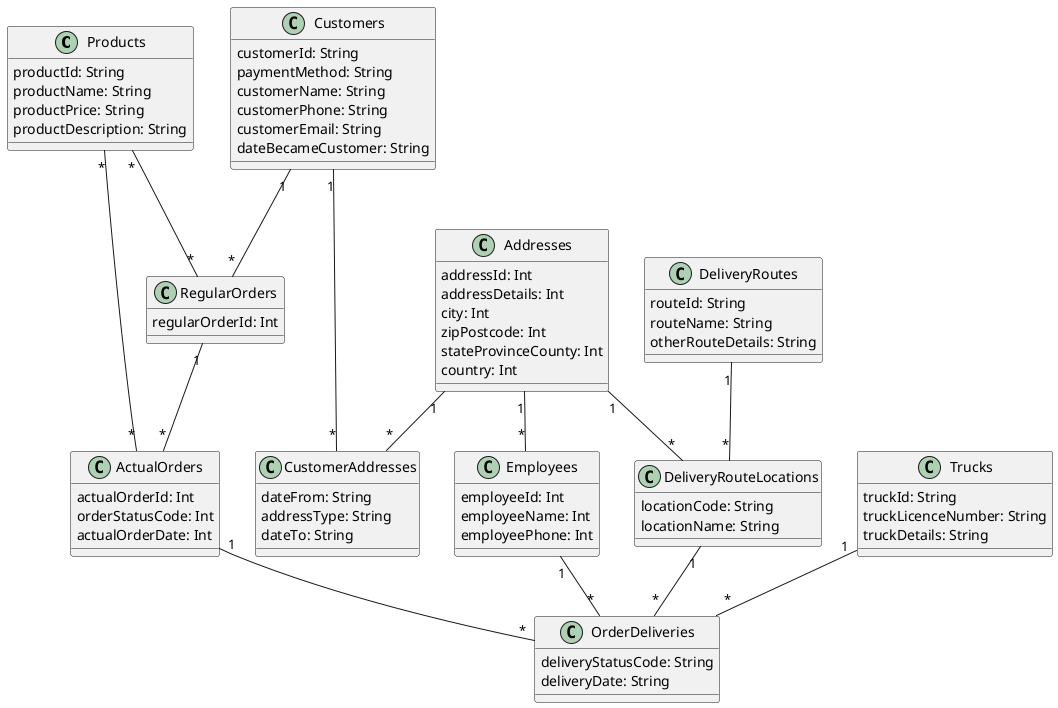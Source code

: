@startuml "CustomerDeliveries"


class Products{
  productId: String
  productName: String
  productPrice: String
  productDescription: String
}

class Addresses{
  addressId: Int
  addressDetails: Int
  city: Int
  zipPostcode: Int
  stateProvinceCounty: Int
  country: Int
}

class Customers{
  customerId: String
  paymentMethod: String
  customerName: String
  customerPhone: String
  customerEmail: String
  dateBecameCustomer: String
}

class RegularOrders{
  regularOrderId: Int
}

class ActualOrders{
  actualOrderId: Int
  orderStatusCode: Int
  actualOrderDate: Int
}

class CustomerAddresses{
  dateFrom: String
  addressType: String
  dateTo: String
}

class DeliveryRoutes{
  routeId: String
  routeName: String
  otherRouteDetails: String
}

class DeliveryRouteLocations{
  locationCode: String
  locationName: String
}

class Trucks{
  truckId: String
  truckLicenceNumber: String
  truckDetails: String
}

class Employees{
  employeeId: Int
  employeeName: Int
  employeePhone: Int
}

class OrderDeliveries{
  deliveryStatusCode: String
  deliveryDate: String
}



Products "*" -- "*" RegularOrders

Products "*" -- "*" ActualOrders

Addresses "1" -- "*" DeliveryRouteLocations

Addresses "1" -- "*" Employees

Addresses "1" -- "*" CustomerAddresses

Customers "1" -- "*" RegularOrders

Customers "1" -- "*" CustomerAddresses

RegularOrders "1" -- "*" ActualOrders


ActualOrders "1" -- "*" OrderDeliveries

DeliveryRoutes "1" -- "*" DeliveryRouteLocations

DeliveryRouteLocations "1" -- "*" OrderDeliveries

Trucks "1" -- "*" OrderDeliveries

Employees "1" -- "*" OrderDeliveries


@enduml